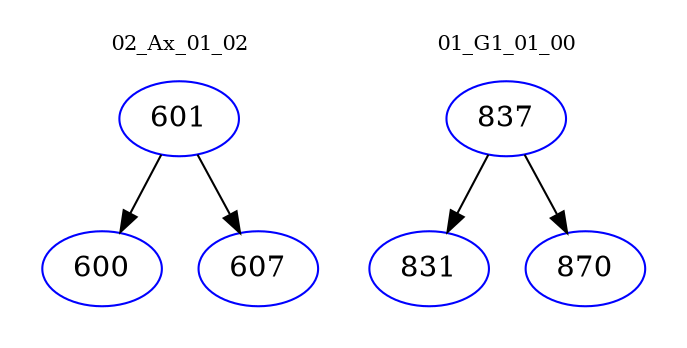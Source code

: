 digraph{
subgraph cluster_0 {
color = white
label = "02_Ax_01_02";
fontsize=10;
T0_601 [label="601", color="blue"]
T0_601 -> T0_600 [color="black"]
T0_600 [label="600", color="blue"]
T0_601 -> T0_607 [color="black"]
T0_607 [label="607", color="blue"]
}
subgraph cluster_1 {
color = white
label = "01_G1_01_00";
fontsize=10;
T1_837 [label="837", color="blue"]
T1_837 -> T1_831 [color="black"]
T1_831 [label="831", color="blue"]
T1_837 -> T1_870 [color="black"]
T1_870 [label="870", color="blue"]
}
}
